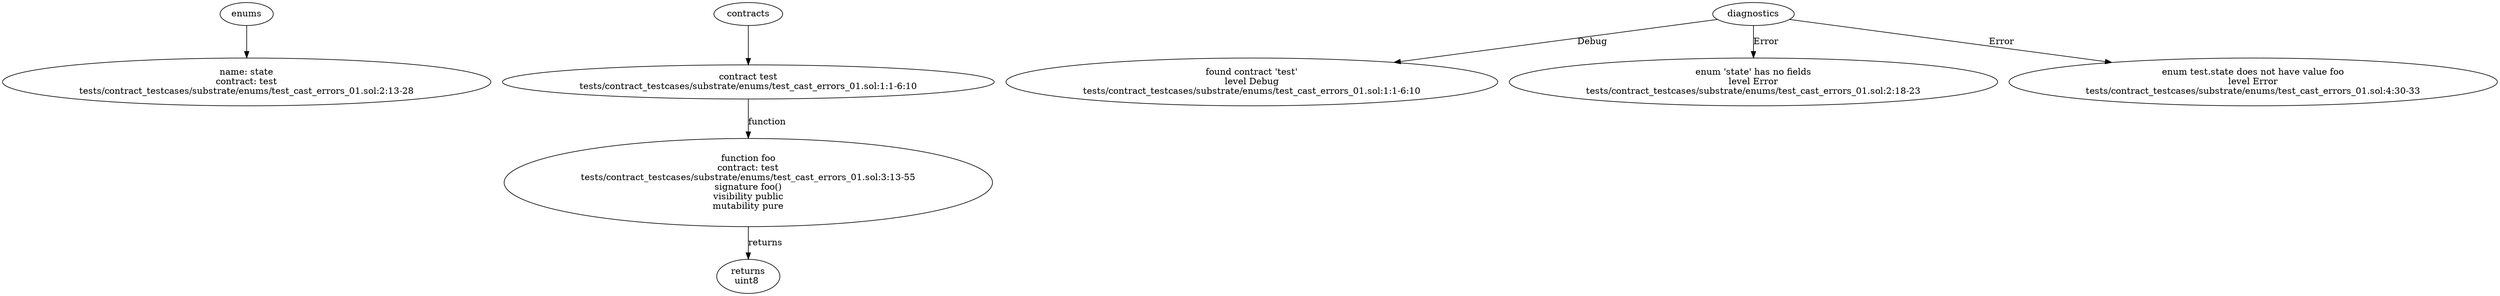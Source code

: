 strict digraph "tests/contract_testcases/substrate/enums/test_cast_errors_01.sol" {
	state [label="name: state\ncontract: test\ntests/contract_testcases/substrate/enums/test_cast_errors_01.sol:2:13-28"]
	contract [label="contract test\ntests/contract_testcases/substrate/enums/test_cast_errors_01.sol:1:1-6:10"]
	foo [label="function foo\ncontract: test\ntests/contract_testcases/substrate/enums/test_cast_errors_01.sol:3:13-55\nsignature foo()\nvisibility public\nmutability pure"]
	returns [label="returns\nuint8 "]
	diagnostic [label="found contract 'test'\nlevel Debug\ntests/contract_testcases/substrate/enums/test_cast_errors_01.sol:1:1-6:10"]
	diagnostic_8 [label="enum 'state' has no fields\nlevel Error\ntests/contract_testcases/substrate/enums/test_cast_errors_01.sol:2:18-23"]
	diagnostic_9 [label="enum test.state does not have value foo\nlevel Error\ntests/contract_testcases/substrate/enums/test_cast_errors_01.sol:4:30-33"]
	enums -> state
	contracts -> contract
	contract -> foo [label="function"]
	foo -> returns [label="returns"]
	diagnostics -> diagnostic [label="Debug"]
	diagnostics -> diagnostic_8 [label="Error"]
	diagnostics -> diagnostic_9 [label="Error"]
}
